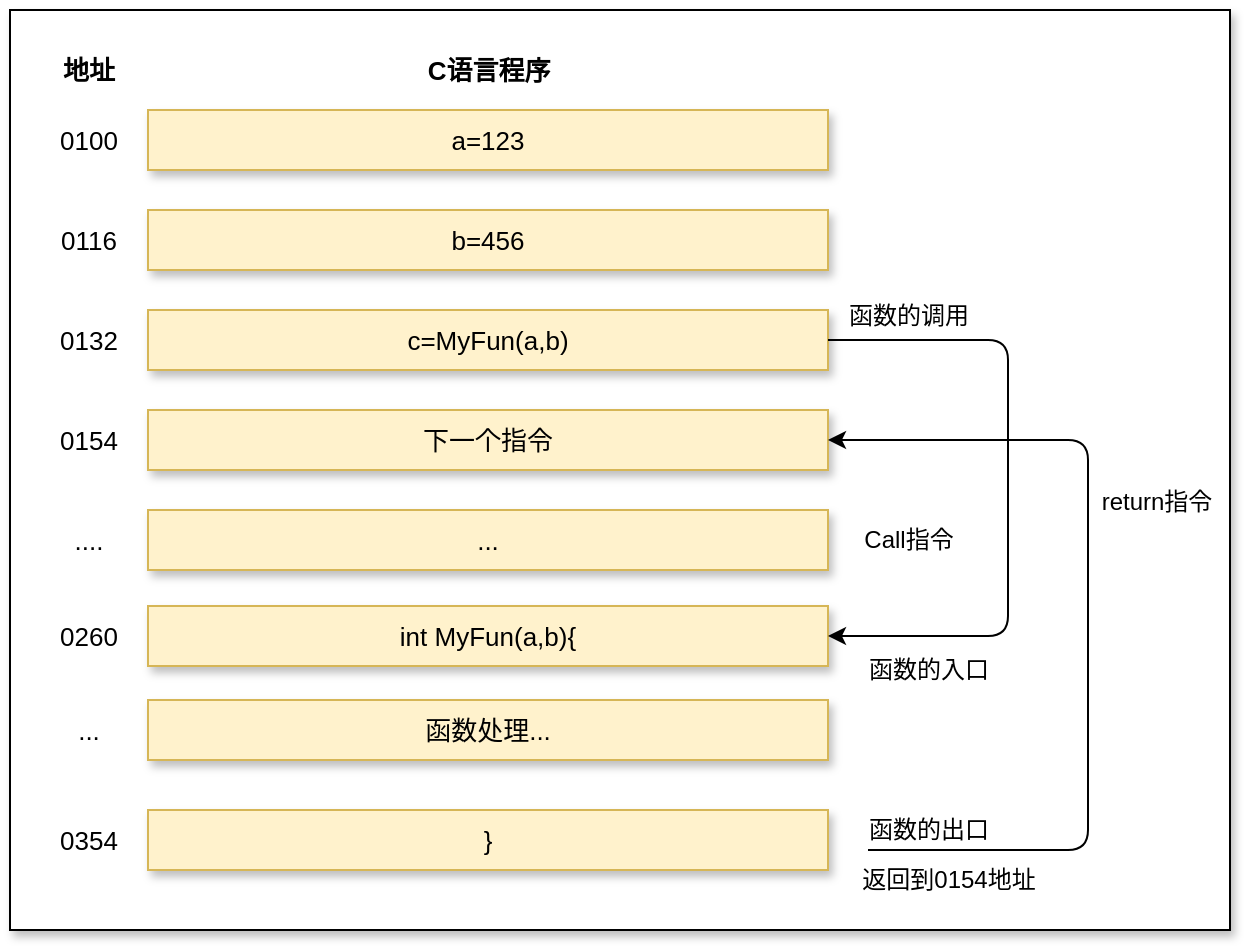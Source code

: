 <mxfile version="12.6.5" type="device"><diagram id="QDCYvTiIa1_dxsT2Uti-" name="Page-1"><mxGraphModel dx="1086" dy="966" grid="1" gridSize="10" guides="1" tooltips="1" connect="1" arrows="1" fold="1" page="1" pageScale="1" pageWidth="827" pageHeight="1169" math="0" shadow="0"><root><mxCell id="0"/><mxCell id="1" parent="0"/><mxCell id="hmjzoFS6LX4zS7qr3zb2-28" value="" style="rounded=0;whiteSpace=wrap;html=1;fontSize=13;shadow=1;" parent="1" vertex="1"><mxGeometry x="100" y="190" width="610" height="460" as="geometry"/></mxCell><mxCell id="hmjzoFS6LX4zS7qr3zb2-9" value="0100" style="text;html=1;align=center;verticalAlign=middle;resizable=0;points=[];autosize=1;fontSize=13;shadow=1;" parent="1" vertex="1"><mxGeometry x="119" y="245" width="40" height="20" as="geometry"/></mxCell><mxCell id="hmjzoFS6LX4zS7qr3zb2-10" value="0116" style="text;html=1;align=center;verticalAlign=middle;resizable=0;points=[];autosize=1;fontSize=13;shadow=1;" parent="1" vertex="1"><mxGeometry x="119" y="295" width="40" height="20" as="geometry"/></mxCell><mxCell id="hmjzoFS6LX4zS7qr3zb2-11" value="0132" style="text;html=1;align=center;verticalAlign=middle;resizable=0;points=[];autosize=1;fontSize=13;shadow=1;" parent="1" vertex="1"><mxGeometry x="119" y="345" width="40" height="20" as="geometry"/></mxCell><mxCell id="hmjzoFS6LX4zS7qr3zb2-12" value="0154" style="text;html=1;align=center;verticalAlign=middle;resizable=0;points=[];autosize=1;fontSize=13;shadow=1;" parent="1" vertex="1"><mxGeometry x="119" y="395" width="40" height="20" as="geometry"/></mxCell><mxCell id="hmjzoFS6LX4zS7qr3zb2-13" value="...." style="text;html=1;align=center;verticalAlign=middle;resizable=0;points=[];autosize=1;fontSize=13;shadow=1;" parent="1" vertex="1"><mxGeometry x="124" y="445" width="30" height="20" as="geometry"/></mxCell><mxCell id="hmjzoFS6LX4zS7qr3zb2-14" value="0260" style="text;html=1;align=center;verticalAlign=middle;resizable=0;points=[];autosize=1;fontSize=13;shadow=1;" parent="1" vertex="1"><mxGeometry x="119" y="493" width="40" height="20" as="geometry"/></mxCell><mxCell id="hmjzoFS6LX4zS7qr3zb2-15" value="..." style="text;html=1;align=center;verticalAlign=middle;resizable=0;points=[];autosize=1;fontSize=13;shadow=1;" parent="1" vertex="1"><mxGeometry x="124" y="540" width="30" height="20" as="geometry"/></mxCell><mxCell id="hmjzoFS6LX4zS7qr3zb2-16" value="a=123" style="rounded=0;whiteSpace=wrap;html=1;fontSize=13;shadow=1;fillColor=#fff2cc;strokeColor=#d6b656;" parent="1" vertex="1"><mxGeometry x="169" y="240" width="340" height="30" as="geometry"/></mxCell><mxCell id="hmjzoFS6LX4zS7qr3zb2-19" value="b=456" style="rounded=0;whiteSpace=wrap;html=1;fontSize=13;shadow=1;fillColor=#fff2cc;strokeColor=#d6b656;" parent="1" vertex="1"><mxGeometry x="169" y="290" width="340" height="30" as="geometry"/></mxCell><mxCell id="hmjzoFS6LX4zS7qr3zb2-20" value="c=MyFun(a,b)" style="rounded=0;whiteSpace=wrap;html=1;fontSize=13;shadow=1;fillColor=#fff2cc;strokeColor=#d6b656;" parent="1" vertex="1"><mxGeometry x="169" y="340" width="340" height="30" as="geometry"/></mxCell><mxCell id="hmjzoFS6LX4zS7qr3zb2-21" value="下一个指令" style="rounded=0;whiteSpace=wrap;html=1;fontSize=13;shadow=1;fillColor=#fff2cc;strokeColor=#d6b656;" parent="1" vertex="1"><mxGeometry x="169" y="390" width="340" height="30" as="geometry"/></mxCell><mxCell id="hmjzoFS6LX4zS7qr3zb2-22" value="..." style="rounded=0;whiteSpace=wrap;html=1;fontSize=13;shadow=1;fillColor=#fff2cc;strokeColor=#d6b656;" parent="1" vertex="1"><mxGeometry x="169" y="440" width="340" height="30" as="geometry"/></mxCell><mxCell id="hmjzoFS6LX4zS7qr3zb2-23" value="int MyFun(a,b){" style="rounded=0;whiteSpace=wrap;html=1;fontSize=13;shadow=1;fillColor=#fff2cc;strokeColor=#d6b656;" parent="1" vertex="1"><mxGeometry x="169" y="488" width="340" height="30" as="geometry"/></mxCell><mxCell id="hmjzoFS6LX4zS7qr3zb2-24" value="函数处理..." style="rounded=0;whiteSpace=wrap;html=1;fontSize=13;shadow=1;fillColor=#fff2cc;strokeColor=#d6b656;" parent="1" vertex="1"><mxGeometry x="169" y="535" width="340" height="30" as="geometry"/></mxCell><mxCell id="hmjzoFS6LX4zS7qr3zb2-25" value="地址" style="text;html=1;align=center;verticalAlign=middle;resizable=0;points=[];autosize=1;fontSize=13;fontStyle=1;shadow=1;" parent="1" vertex="1"><mxGeometry x="119" y="210" width="40" height="20" as="geometry"/></mxCell><mxCell id="hmjzoFS6LX4zS7qr3zb2-26" value="C语言程序" style="text;html=1;align=center;verticalAlign=middle;resizable=0;points=[];autosize=1;fontSize=13;fontStyle=1;shadow=1;" parent="1" vertex="1"><mxGeometry x="299" y="210" width="80" height="20" as="geometry"/></mxCell><mxCell id="Xh8nPcLXMX1h9ePf-LMJ-1" value="}" style="rounded=0;whiteSpace=wrap;html=1;fontSize=13;shadow=1;fillColor=#fff2cc;strokeColor=#d6b656;" vertex="1" parent="1"><mxGeometry x="169" y="590" width="340" height="30" as="geometry"/></mxCell><mxCell id="Xh8nPcLXMX1h9ePf-LMJ-2" value="0354" style="text;html=1;align=center;verticalAlign=middle;resizable=0;points=[];autosize=1;fontSize=13;shadow=1;" vertex="1" parent="1"><mxGeometry x="119" y="595" width="40" height="20" as="geometry"/></mxCell><mxCell id="Xh8nPcLXMX1h9ePf-LMJ-3" value="" style="edgeStyle=elbowEdgeStyle;elbow=horizontal;endArrow=classic;html=1;exitX=1;exitY=0.5;exitDx=0;exitDy=0;entryX=1;entryY=0.5;entryDx=0;entryDy=0;" edge="1" parent="1" source="hmjzoFS6LX4zS7qr3zb2-20" target="hmjzoFS6LX4zS7qr3zb2-23"><mxGeometry width="50" height="50" relative="1" as="geometry"><mxPoint x="599" y="440" as="sourcePoint"/><mxPoint x="649" y="390" as="targetPoint"/><Array as="points"><mxPoint x="599" y="430"/></Array></mxGeometry></mxCell><mxCell id="Xh8nPcLXMX1h9ePf-LMJ-4" value="" style="edgeStyle=elbowEdgeStyle;elbow=horizontal;endArrow=classic;html=1;entryX=1;entryY=0.5;entryDx=0;entryDy=0;" edge="1" parent="1" target="hmjzoFS6LX4zS7qr3zb2-21"><mxGeometry width="50" height="50" relative="1" as="geometry"><mxPoint x="529" y="610" as="sourcePoint"/><mxPoint x="629" y="558" as="targetPoint"/><Array as="points"><mxPoint x="639" y="520"/></Array></mxGeometry></mxCell><mxCell id="Xh8nPcLXMX1h9ePf-LMJ-5" value="函数的调用" style="text;html=1;align=center;verticalAlign=middle;resizable=0;points=[];autosize=1;" vertex="1" parent="1"><mxGeometry x="509" y="333" width="80" height="20" as="geometry"/></mxCell><mxCell id="Xh8nPcLXMX1h9ePf-LMJ-6" value="Call指令" style="text;html=1;align=center;verticalAlign=middle;resizable=0;points=[];autosize=1;" vertex="1" parent="1"><mxGeometry x="519" y="445" width="60" height="20" as="geometry"/></mxCell><mxCell id="Xh8nPcLXMX1h9ePf-LMJ-7" value="return指令" style="text;html=1;align=center;verticalAlign=middle;resizable=0;points=[];autosize=1;" vertex="1" parent="1"><mxGeometry x="638" y="426" width="70" height="20" as="geometry"/></mxCell><mxCell id="Xh8nPcLXMX1h9ePf-LMJ-9" value="函数的入口" style="text;html=1;align=center;verticalAlign=middle;resizable=0;points=[];autosize=1;" vertex="1" parent="1"><mxGeometry x="519" y="510" width="80" height="20" as="geometry"/></mxCell><mxCell id="Xh8nPcLXMX1h9ePf-LMJ-10" value="函数的出口" style="text;html=1;align=center;verticalAlign=middle;resizable=0;points=[];autosize=1;" vertex="1" parent="1"><mxGeometry x="519" y="590" width="80" height="20" as="geometry"/></mxCell><mxCell id="Xh8nPcLXMX1h9ePf-LMJ-13" value="返回到0154地址" style="text;html=1;align=center;verticalAlign=middle;resizable=0;points=[];autosize=1;" vertex="1" parent="1"><mxGeometry x="519" y="615" width="100" height="20" as="geometry"/></mxCell></root></mxGraphModel></diagram></mxfile>